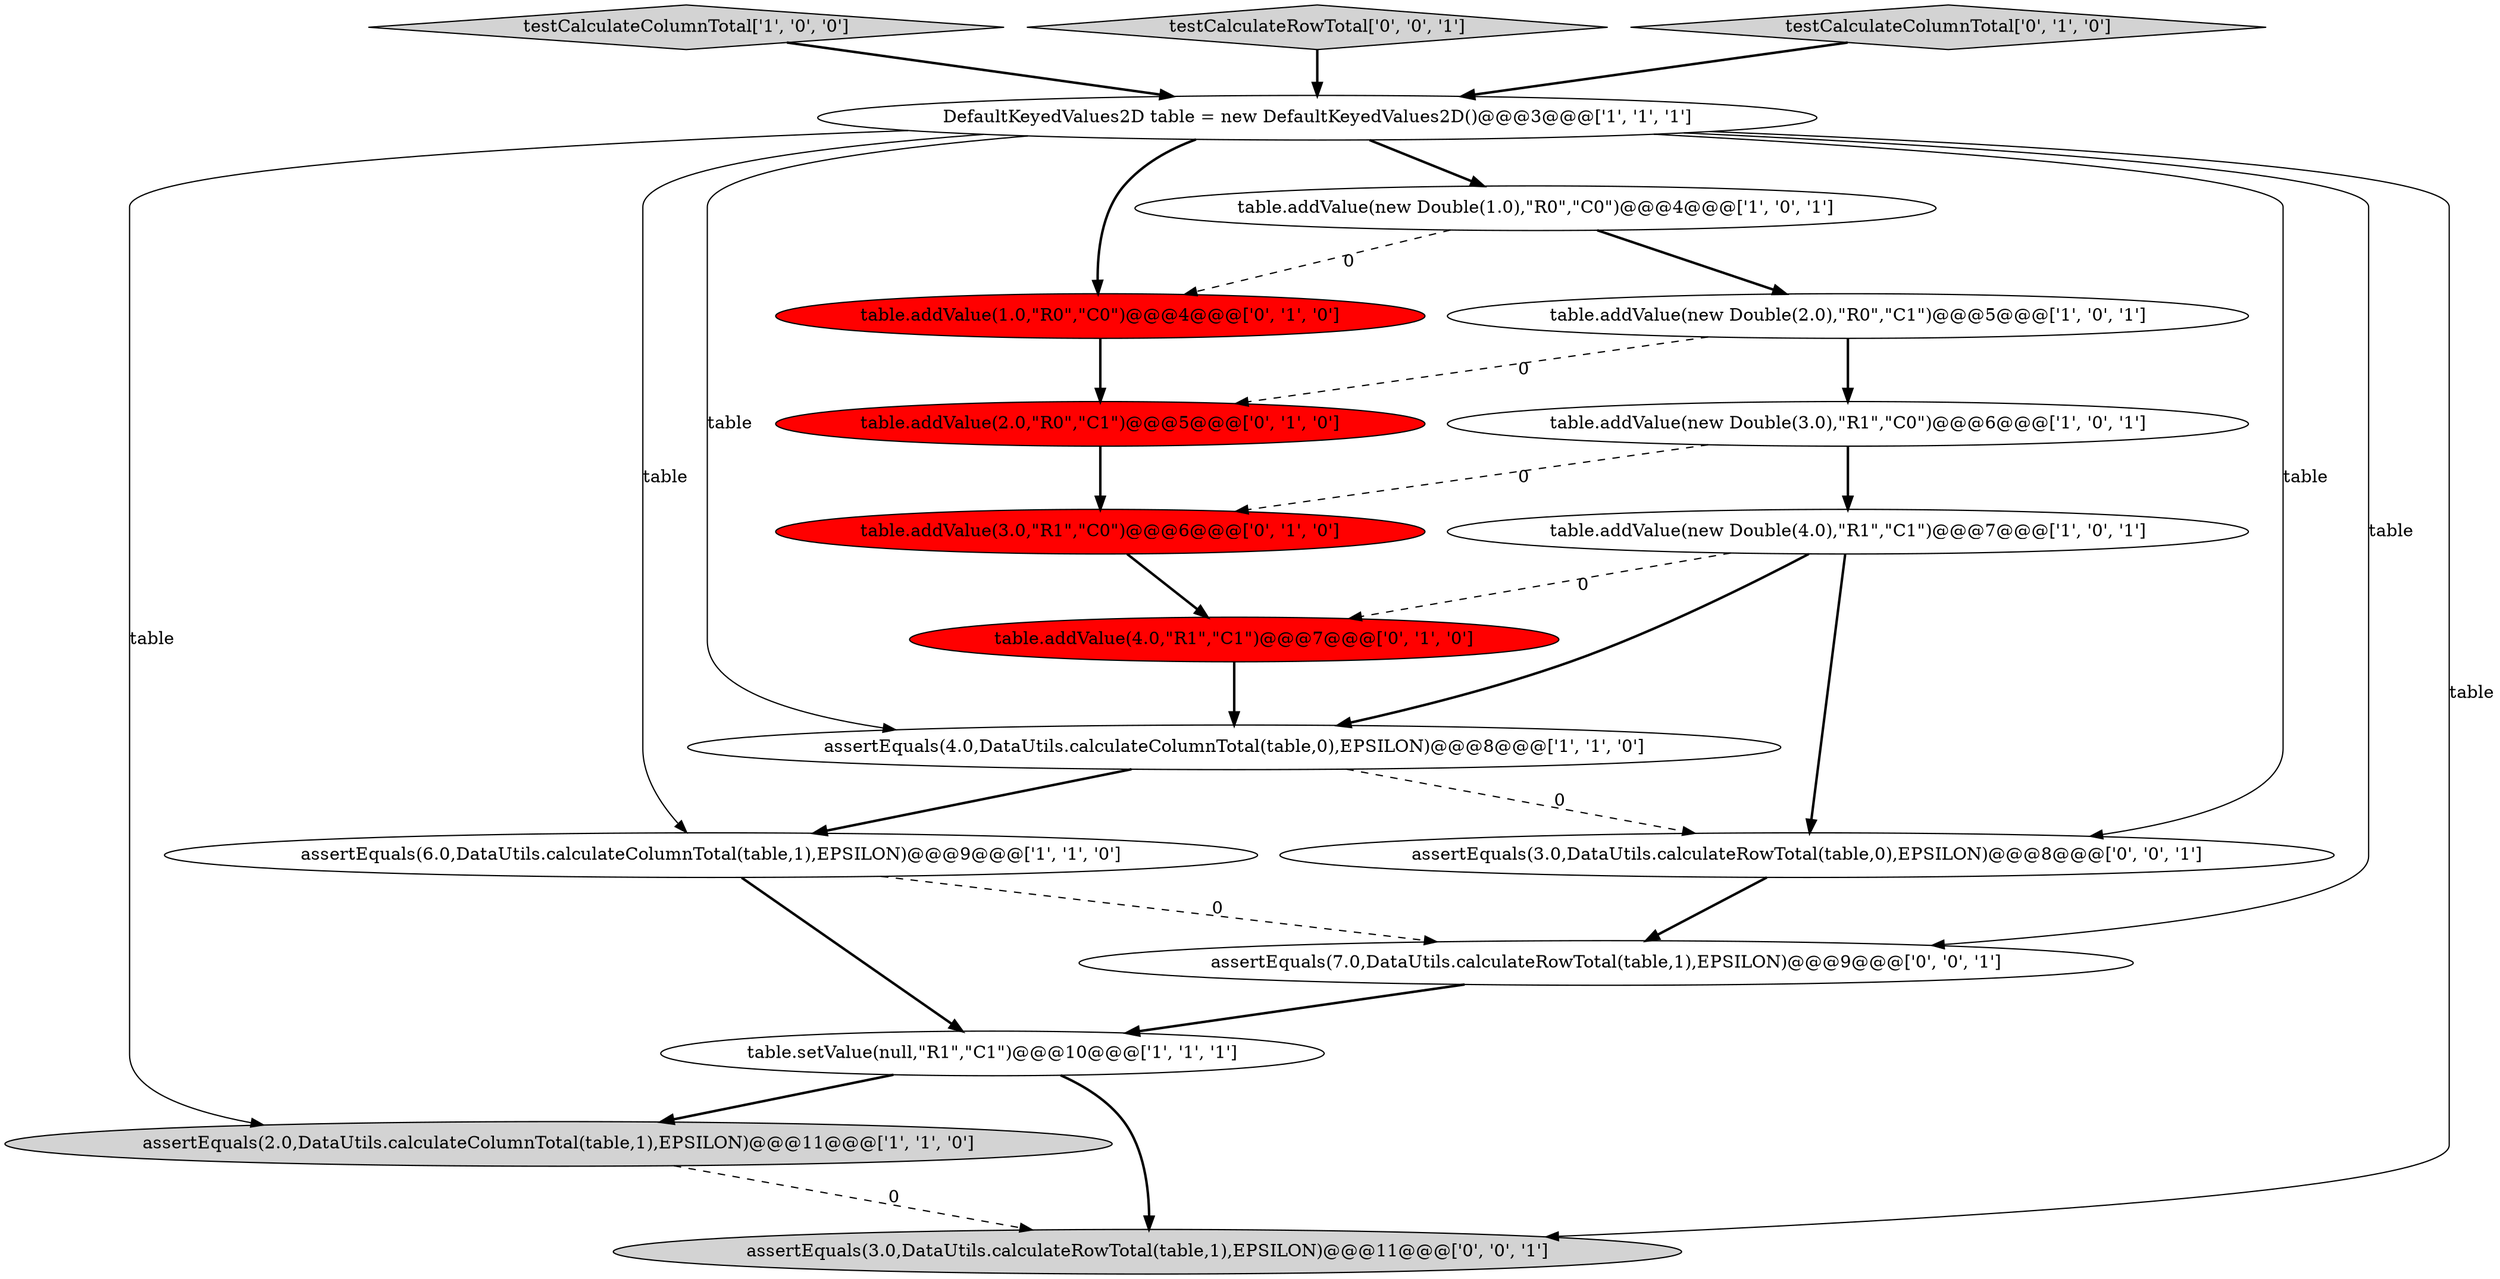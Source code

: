 digraph {
4 [style = filled, label = "assertEquals(4.0,DataUtils.calculateColumnTotal(table,0),EPSILON)@@@8@@@['1', '1', '0']", fillcolor = white, shape = ellipse image = "AAA0AAABBB1BBB"];
14 [style = filled, label = "table.addValue(3.0,\"R1\",\"C0\")@@@6@@@['0', '1', '0']", fillcolor = red, shape = ellipse image = "AAA1AAABBB2BBB"];
0 [style = filled, label = "table.addValue(new Double(2.0),\"R0\",\"C1\")@@@5@@@['1', '0', '1']", fillcolor = white, shape = ellipse image = "AAA0AAABBB1BBB"];
18 [style = filled, label = "assertEquals(3.0,DataUtils.calculateRowTotal(table,0),EPSILON)@@@8@@@['0', '0', '1']", fillcolor = white, shape = ellipse image = "AAA0AAABBB3BBB"];
5 [style = filled, label = "assertEquals(2.0,DataUtils.calculateColumnTotal(table,1),EPSILON)@@@11@@@['1', '1', '0']", fillcolor = lightgray, shape = ellipse image = "AAA0AAABBB1BBB"];
9 [style = filled, label = "table.addValue(new Double(1.0),\"R0\",\"C0\")@@@4@@@['1', '0', '1']", fillcolor = white, shape = ellipse image = "AAA0AAABBB1BBB"];
6 [style = filled, label = "DefaultKeyedValues2D table = new DefaultKeyedValues2D()@@@3@@@['1', '1', '1']", fillcolor = white, shape = ellipse image = "AAA0AAABBB1BBB"];
3 [style = filled, label = "testCalculateColumnTotal['1', '0', '0']", fillcolor = lightgray, shape = diamond image = "AAA0AAABBB1BBB"];
8 [style = filled, label = "table.addValue(new Double(4.0),\"R1\",\"C1\")@@@7@@@['1', '0', '1']", fillcolor = white, shape = ellipse image = "AAA0AAABBB1BBB"];
13 [style = filled, label = "table.addValue(4.0,\"R1\",\"C1\")@@@7@@@['0', '1', '0']", fillcolor = red, shape = ellipse image = "AAA1AAABBB2BBB"];
7 [style = filled, label = "table.setValue(null,\"R1\",\"C1\")@@@10@@@['1', '1', '1']", fillcolor = white, shape = ellipse image = "AAA0AAABBB1BBB"];
2 [style = filled, label = "assertEquals(6.0,DataUtils.calculateColumnTotal(table,1),EPSILON)@@@9@@@['1', '1', '0']", fillcolor = white, shape = ellipse image = "AAA0AAABBB1BBB"];
1 [style = filled, label = "table.addValue(new Double(3.0),\"R1\",\"C0\")@@@6@@@['1', '0', '1']", fillcolor = white, shape = ellipse image = "AAA0AAABBB1BBB"];
11 [style = filled, label = "table.addValue(1.0,\"R0\",\"C0\")@@@4@@@['0', '1', '0']", fillcolor = red, shape = ellipse image = "AAA1AAABBB2BBB"];
16 [style = filled, label = "assertEquals(7.0,DataUtils.calculateRowTotal(table,1),EPSILON)@@@9@@@['0', '0', '1']", fillcolor = white, shape = ellipse image = "AAA0AAABBB3BBB"];
15 [style = filled, label = "testCalculateRowTotal['0', '0', '1']", fillcolor = lightgray, shape = diamond image = "AAA0AAABBB3BBB"];
12 [style = filled, label = "testCalculateColumnTotal['0', '1', '0']", fillcolor = lightgray, shape = diamond image = "AAA0AAABBB2BBB"];
10 [style = filled, label = "table.addValue(2.0,\"R0\",\"C1\")@@@5@@@['0', '1', '0']", fillcolor = red, shape = ellipse image = "AAA1AAABBB2BBB"];
17 [style = filled, label = "assertEquals(3.0,DataUtils.calculateRowTotal(table,1),EPSILON)@@@11@@@['0', '0', '1']", fillcolor = lightgray, shape = ellipse image = "AAA0AAABBB3BBB"];
4->18 [style = dashed, label="0"];
7->17 [style = bold, label=""];
6->4 [style = solid, label="table"];
1->8 [style = bold, label=""];
9->0 [style = bold, label=""];
6->5 [style = solid, label="table"];
1->14 [style = dashed, label="0"];
10->14 [style = bold, label=""];
8->18 [style = bold, label=""];
16->7 [style = bold, label=""];
3->6 [style = bold, label=""];
15->6 [style = bold, label=""];
4->2 [style = bold, label=""];
6->18 [style = solid, label="table"];
6->2 [style = solid, label="table"];
12->6 [style = bold, label=""];
6->17 [style = solid, label="table"];
0->10 [style = dashed, label="0"];
8->13 [style = dashed, label="0"];
7->5 [style = bold, label=""];
6->16 [style = solid, label="table"];
5->17 [style = dashed, label="0"];
11->10 [style = bold, label=""];
0->1 [style = bold, label=""];
2->16 [style = dashed, label="0"];
6->11 [style = bold, label=""];
9->11 [style = dashed, label="0"];
8->4 [style = bold, label=""];
2->7 [style = bold, label=""];
6->9 [style = bold, label=""];
14->13 [style = bold, label=""];
13->4 [style = bold, label=""];
18->16 [style = bold, label=""];
}
